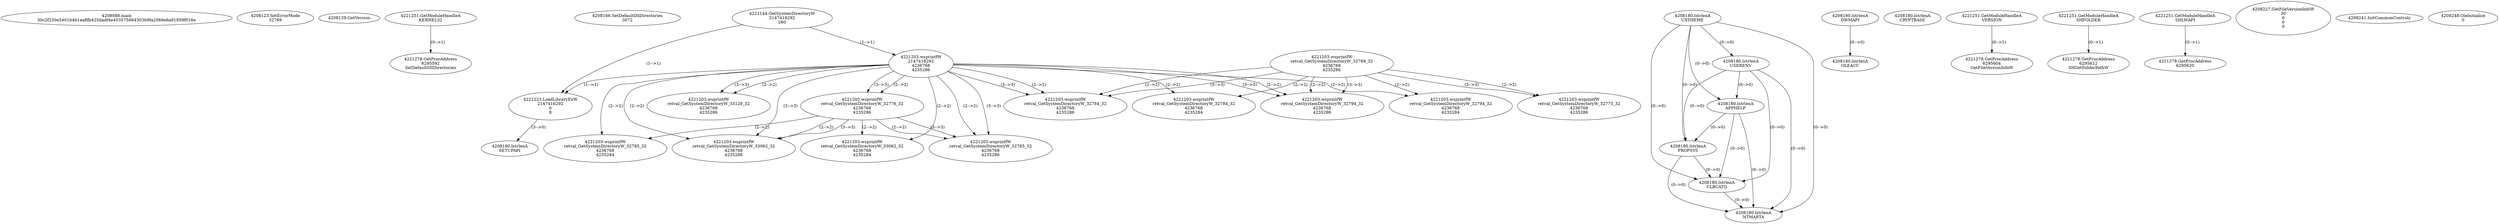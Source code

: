 // Global SCDG with merge call
digraph {
	0 [label="4208088.main
30c2f230e5401b4b1ea8fb425dadf4e453575884303b9fa2066e6a91859f016e"]
	1 [label="4208123.SetErrorMode
32769"]
	2 [label="4208129.GetVersion
"]
	3 [label="4221251.GetModuleHandleA
KERNEL32"]
	4 [label="4221278.GetProcAddress
6295592
SetDefaultDllDirectories"]
	3 -> 4 [label="(0-->1)"]
	5 [label="4208166.SetDefaultDllDirectories
3072"]
	6 [label="4221144.GetSystemDirectoryW
2147416292
260"]
	7 [label="4221203.wsprintfW
2147416292
4236768
4235286"]
	6 -> 7 [label="(1-->1)"]
	8 [label="4221223.LoadLibraryExW
2147416292
0
8"]
	6 -> 8 [label="(1-->1)"]
	7 -> 8 [label="(1-->1)"]
	9 [label="4208180.lstrlenA
UXTHEME"]
	10 [label="4208180.lstrlenA
USERENV"]
	9 -> 10 [label="(0-->0)"]
	11 [label="4221203.wsprintfW
retval_GetSystemDirectoryW_33128_32
4236768
4235286"]
	7 -> 11 [label="(2-->2)"]
	7 -> 11 [label="(3-->3)"]
	12 [label="4208180.lstrlenA
SETUPAPI"]
	8 -> 12 [label="(3-->0)"]
	13 [label="4221203.wsprintfW
retval_GetSystemDirectoryW_32776_32
4236768
4235286"]
	7 -> 13 [label="(2-->2)"]
	7 -> 13 [label="(3-->3)"]
	14 [label="4221203.wsprintfW
retval_GetSystemDirectoryW_33062_32
4236768
4235286"]
	7 -> 14 [label="(2-->2)"]
	13 -> 14 [label="(2-->2)"]
	7 -> 14 [label="(3-->3)"]
	13 -> 14 [label="(3-->3)"]
	15 [label="4208180.lstrlenA
APPHELP"]
	9 -> 15 [label="(0-->0)"]
	10 -> 15 [label="(0-->0)"]
	16 [label="4208180.lstrlenA
PROPSYS"]
	9 -> 16 [label="(0-->0)"]
	10 -> 16 [label="(0-->0)"]
	15 -> 16 [label="(0-->0)"]
	17 [label="4208180.lstrlenA
DWMAPI"]
	18 [label="4208180.lstrlenA
CRYPTBASE"]
	19 [label="4208180.lstrlenA
OLEACC"]
	17 -> 19 [label="(0-->0)"]
	20 [label="4208180.lstrlenA
CLBCATQ"]
	9 -> 20 [label="(0-->0)"]
	10 -> 20 [label="(0-->0)"]
	15 -> 20 [label="(0-->0)"]
	16 -> 20 [label="(0-->0)"]
	21 [label="4208180.lstrlenA
NTMARTA"]
	9 -> 21 [label="(0-->0)"]
	10 -> 21 [label="(0-->0)"]
	15 -> 21 [label="(0-->0)"]
	16 -> 21 [label="(0-->0)"]
	20 -> 21 [label="(0-->0)"]
	22 [label="4221251.GetModuleHandleA
VERSION"]
	23 [label="4221278.GetProcAddress
6295604
GetFileVersionInfoW"]
	22 -> 23 [label="(0-->1)"]
	24 [label="4221251.GetModuleHandleA
SHFOLDER"]
	25 [label="4221278.GetProcAddress
6295612
SHGetFolderPathW"]
	24 -> 25 [label="(0-->1)"]
	26 [label="4221251.GetModuleHandleA
SHLWAPI"]
	27 [label="4221278.GetProcAddress
6295620
"]
	26 -> 27 [label="(0-->1)"]
	28 [label="4208227.GetFileVersionInfoW
30
0
0
0"]
	29 [label="4208241.InitCommonControls
"]
	30 [label="4208248.OleInitialize
0"]
	31 [label="4221203.wsprintfW
retval_GetSystemDirectoryW_33062_32
4236768
4235284"]
	7 -> 31 [label="(2-->2)"]
	13 -> 31 [label="(2-->2)"]
	32 [label="4221203.wsprintfW
retval_GetSystemDirectoryW_32769_32
4236768
4235286"]
	33 [label="4221203.wsprintfW
retval_GetSystemDirectoryW_32775_32
4236768
4235286"]
	32 -> 33 [label="(2-->2)"]
	32 -> 33 [label="(3-->3)"]
	34 [label="4221203.wsprintfW
retval_GetSystemDirectoryW_32784_32
4236768
4235286"]
	7 -> 34 [label="(2-->2)"]
	32 -> 34 [label="(2-->2)"]
	7 -> 34 [label="(3-->3)"]
	32 -> 34 [label="(3-->3)"]
	35 [label="4221203.wsprintfW
retval_GetSystemDirectoryW_32785_32
4236768
4235286"]
	7 -> 35 [label="(2-->2)"]
	13 -> 35 [label="(2-->2)"]
	7 -> 35 [label="(3-->3)"]
	13 -> 35 [label="(3-->3)"]
	36 [label="4221203.wsprintfW
retval_GetSystemDirectoryW_32784_32
4236768
4235284"]
	7 -> 36 [label="(2-->2)"]
	32 -> 36 [label="(2-->2)"]
	37 [label="4221203.wsprintfW
retval_GetSystemDirectoryW_32785_32
4236768
4235284"]
	7 -> 37 [label="(2-->2)"]
	13 -> 37 [label="(2-->2)"]
	38 [label="4221203.wsprintfW
retval_GetSystemDirectoryW_32794_32
4236768
4235286"]
	7 -> 38 [label="(2-->2)"]
	32 -> 38 [label="(2-->2)"]
	7 -> 38 [label="(3-->3)"]
	32 -> 38 [label="(3-->3)"]
	39 [label="4221203.wsprintfW
retval_GetSystemDirectoryW_32794_32
4236768
4235284"]
	7 -> 39 [label="(2-->2)"]
	32 -> 39 [label="(2-->2)"]
}
